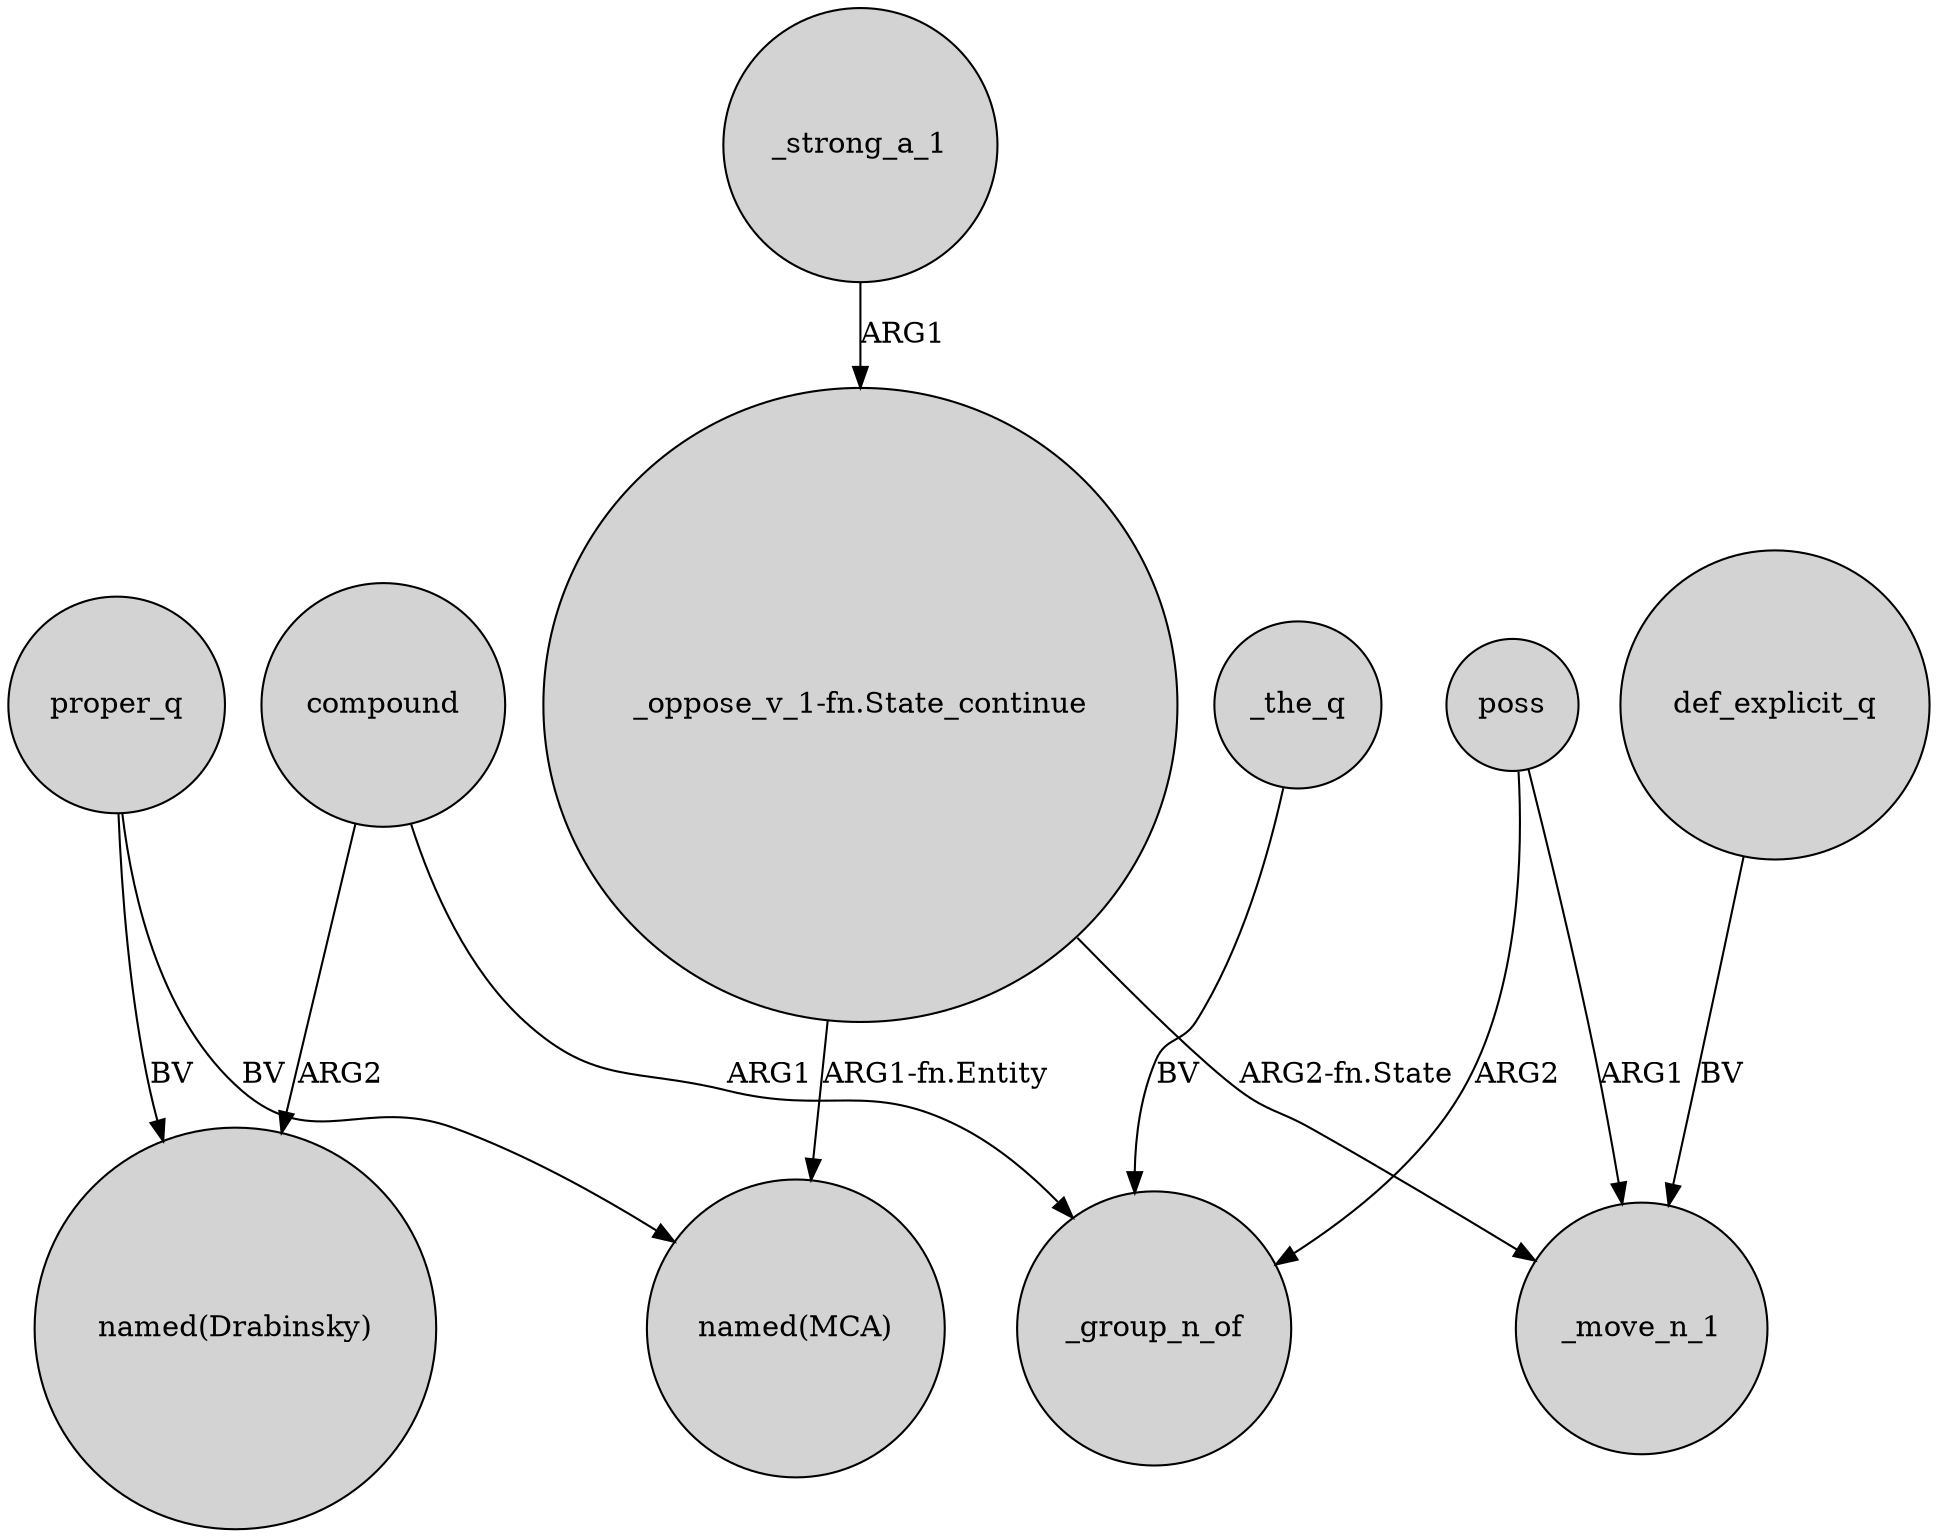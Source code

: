 digraph {
	node [shape=circle style=filled]
	compound -> "named(Drabinsky)" [label=ARG2]
	_strong_a_1 -> "_oppose_v_1-fn.State_continue" [label=ARG1]
	"_oppose_v_1-fn.State_continue" -> "named(MCA)" [label="ARG1-fn.Entity"]
	poss -> _group_n_of [label=ARG2]
	"_oppose_v_1-fn.State_continue" -> _move_n_1 [label="ARG2-fn.State"]
	poss -> _move_n_1 [label=ARG1]
	proper_q -> "named(MCA)" [label=BV]
	_the_q -> _group_n_of [label=BV]
	proper_q -> "named(Drabinsky)" [label=BV]
	compound -> _group_n_of [label=ARG1]
	def_explicit_q -> _move_n_1 [label=BV]
}
